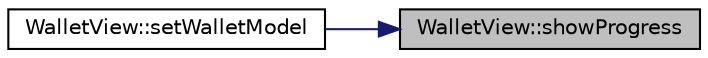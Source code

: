 digraph "WalletView::showProgress"
{
 // LATEX_PDF_SIZE
  edge [fontname="Helvetica",fontsize="10",labelfontname="Helvetica",labelfontsize="10"];
  node [fontname="Helvetica",fontsize="10",shape=record];
  rankdir="RL";
  Node74 [label="WalletView::showProgress",height=0.2,width=0.4,color="black", fillcolor="grey75", style="filled", fontcolor="black",tooltip=" "];
  Node74 -> Node75 [dir="back",color="midnightblue",fontsize="10",style="solid",fontname="Helvetica"];
  Node75 [label="WalletView::setWalletModel",height=0.2,width=0.4,color="black", fillcolor="white", style="filled",URL="$class_wallet_view.html#a0a37ff693a4f9c1e5ddc23f9cd3913be",tooltip=" "];
}
